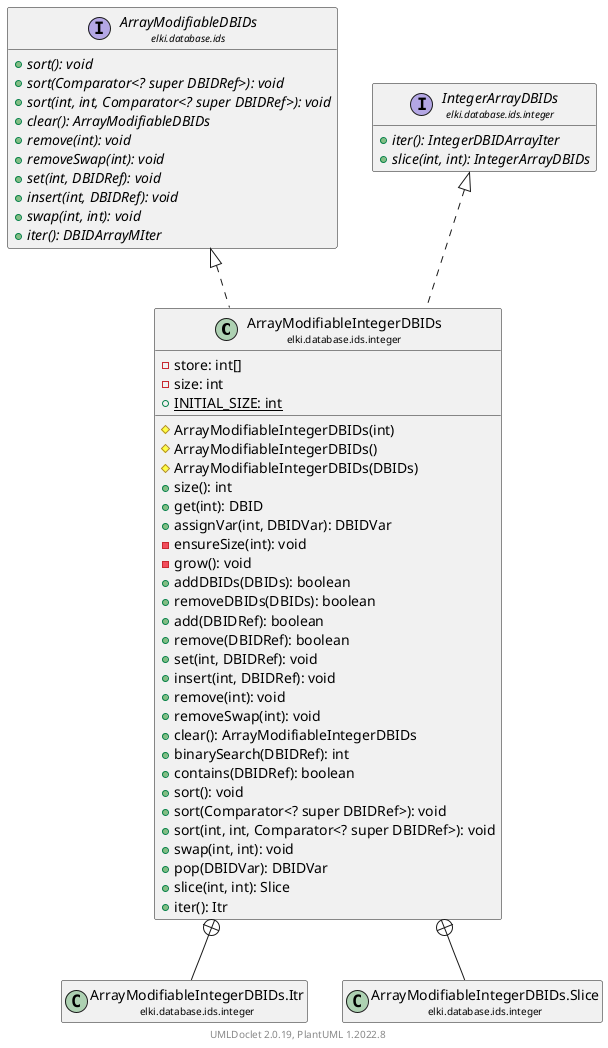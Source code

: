 @startuml
    remove .*\.(Instance|Par|Parameterizer|Factory)$
    set namespaceSeparator none
    hide empty fields
    hide empty methods

    class "<size:14>ArrayModifiableIntegerDBIDs\n<size:10>elki.database.ids.integer" as elki.database.ids.integer.ArrayModifiableIntegerDBIDs [[ArrayModifiableIntegerDBIDs.html]] {
        -store: int[]
        -size: int
        {static} +INITIAL_SIZE: int
        #ArrayModifiableIntegerDBIDs(int)
        #ArrayModifiableIntegerDBIDs()
        #ArrayModifiableIntegerDBIDs(DBIDs)
        +size(): int
        +get(int): DBID
        +assignVar(int, DBIDVar): DBIDVar
        -ensureSize(int): void
        -grow(): void
        +addDBIDs(DBIDs): boolean
        +removeDBIDs(DBIDs): boolean
        +add(DBIDRef): boolean
        +remove(DBIDRef): boolean
        +set(int, DBIDRef): void
        +insert(int, DBIDRef): void
        +remove(int): void
        +removeSwap(int): void
        +clear(): ArrayModifiableIntegerDBIDs
        +binarySearch(DBIDRef): int
        +contains(DBIDRef): boolean
        +sort(): void
        +sort(Comparator<? super DBIDRef>): void
        +sort(int, int, Comparator<? super DBIDRef>): void
        +swap(int, int): void
        +pop(DBIDVar): DBIDVar
        +slice(int, int): Slice
        +iter(): Itr
    }

    interface "<size:14>ArrayModifiableDBIDs\n<size:10>elki.database.ids" as elki.database.ids.ArrayModifiableDBIDs [[../ArrayModifiableDBIDs.html]] {
        {abstract} +sort(): void
        {abstract} +sort(Comparator<? super DBIDRef>): void
        {abstract} +sort(int, int, Comparator<? super DBIDRef>): void
        {abstract} +clear(): ArrayModifiableDBIDs
        {abstract} +remove(int): void
        {abstract} +removeSwap(int): void
        {abstract} +set(int, DBIDRef): void
        {abstract} +insert(int, DBIDRef): void
        {abstract} +swap(int, int): void
        {abstract} +iter(): DBIDArrayMIter
    }
    interface "<size:14>IntegerArrayDBIDs\n<size:10>elki.database.ids.integer" as elki.database.ids.integer.IntegerArrayDBIDs [[IntegerArrayDBIDs.html]] {
        {abstract} +iter(): IntegerDBIDArrayIter
        {abstract} +slice(int, int): IntegerArrayDBIDs
    }
    class "<size:14>ArrayModifiableIntegerDBIDs.Itr\n<size:10>elki.database.ids.integer" as elki.database.ids.integer.ArrayModifiableIntegerDBIDs.Itr [[ArrayModifiableIntegerDBIDs.Itr.html]]
    class "<size:14>ArrayModifiableIntegerDBIDs.Slice\n<size:10>elki.database.ids.integer" as elki.database.ids.integer.ArrayModifiableIntegerDBIDs.Slice [[ArrayModifiableIntegerDBIDs.Slice.html]]

    elki.database.ids.ArrayModifiableDBIDs <|.. elki.database.ids.integer.ArrayModifiableIntegerDBIDs
    elki.database.ids.integer.IntegerArrayDBIDs <|.. elki.database.ids.integer.ArrayModifiableIntegerDBIDs
    elki.database.ids.integer.ArrayModifiableIntegerDBIDs +-- elki.database.ids.integer.ArrayModifiableIntegerDBIDs.Itr
    elki.database.ids.integer.ArrayModifiableIntegerDBIDs +-- elki.database.ids.integer.ArrayModifiableIntegerDBIDs.Slice

    center footer UMLDoclet 2.0.19, PlantUML 1.2022.8
@enduml
